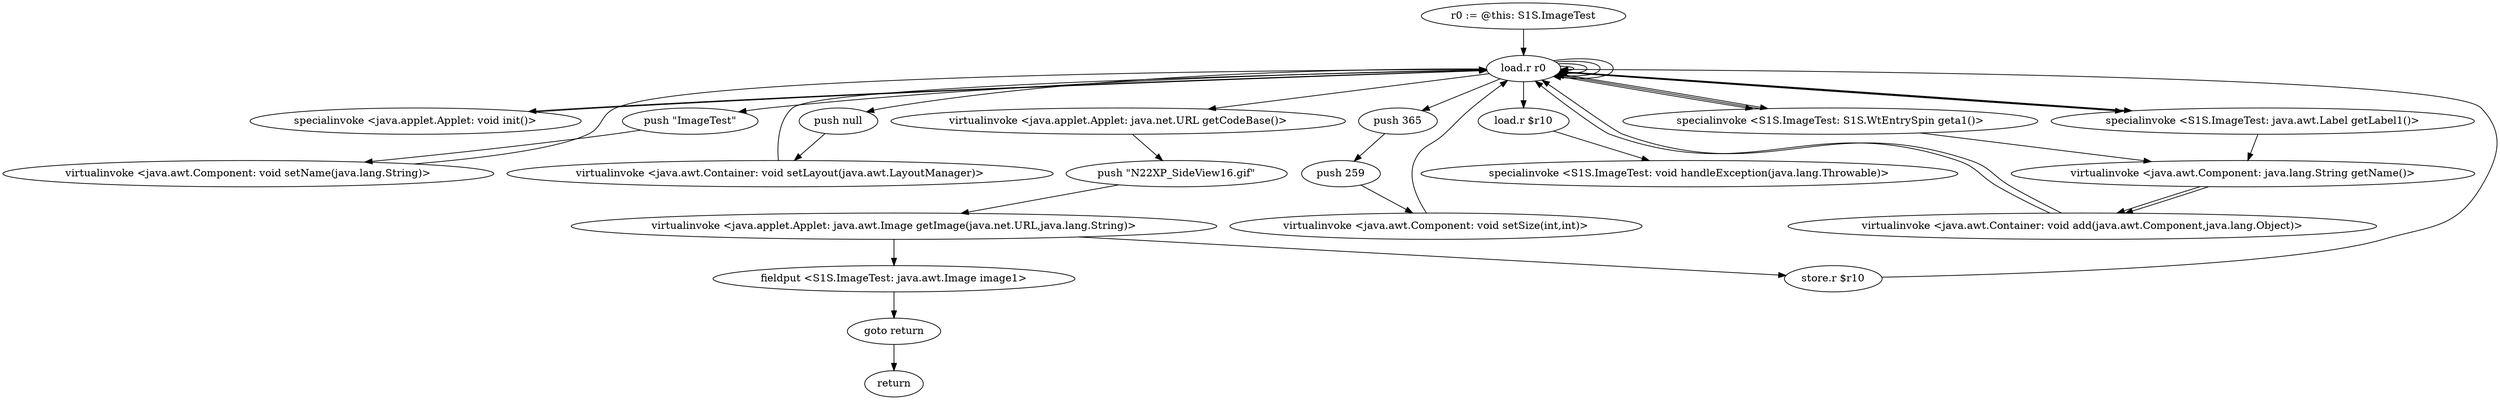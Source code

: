 digraph "" {
    "r0 := @this: S1S.ImageTest"
    "load.r r0"
    "r0 := @this: S1S.ImageTest"->"load.r r0";
    "specialinvoke <java.applet.Applet: void init()>"
    "load.r r0"->"specialinvoke <java.applet.Applet: void init()>";
    "specialinvoke <java.applet.Applet: void init()>"->"load.r r0";
    "push \"ImageTest\""
    "load.r r0"->"push \"ImageTest\"";
    "virtualinvoke <java.awt.Component: void setName(java.lang.String)>"
    "push \"ImageTest\""->"virtualinvoke <java.awt.Component: void setName(java.lang.String)>";
    "virtualinvoke <java.awt.Component: void setName(java.lang.String)>"->"load.r r0";
    "push null"
    "load.r r0"->"push null";
    "virtualinvoke <java.awt.Container: void setLayout(java.awt.LayoutManager)>"
    "push null"->"virtualinvoke <java.awt.Container: void setLayout(java.awt.LayoutManager)>";
    "virtualinvoke <java.awt.Container: void setLayout(java.awt.LayoutManager)>"->"load.r r0";
    "push 365"
    "load.r r0"->"push 365";
    "push 259"
    "push 365"->"push 259";
    "virtualinvoke <java.awt.Component: void setSize(int,int)>"
    "push 259"->"virtualinvoke <java.awt.Component: void setSize(int,int)>";
    "virtualinvoke <java.awt.Component: void setSize(int,int)>"->"load.r r0";
    "load.r r0"->"load.r r0";
    "specialinvoke <S1S.ImageTest: java.awt.Label getLabel1()>"
    "load.r r0"->"specialinvoke <S1S.ImageTest: java.awt.Label getLabel1()>";
    "specialinvoke <S1S.ImageTest: java.awt.Label getLabel1()>"->"load.r r0";
    "load.r r0"->"specialinvoke <S1S.ImageTest: java.awt.Label getLabel1()>";
    "virtualinvoke <java.awt.Component: java.lang.String getName()>"
    "specialinvoke <S1S.ImageTest: java.awt.Label getLabel1()>"->"virtualinvoke <java.awt.Component: java.lang.String getName()>";
    "virtualinvoke <java.awt.Container: void add(java.awt.Component,java.lang.Object)>"
    "virtualinvoke <java.awt.Component: java.lang.String getName()>"->"virtualinvoke <java.awt.Container: void add(java.awt.Component,java.lang.Object)>";
    "virtualinvoke <java.awt.Container: void add(java.awt.Component,java.lang.Object)>"->"load.r r0";
    "load.r r0"->"load.r r0";
    "specialinvoke <S1S.ImageTest: S1S.WtEntrySpin geta1()>"
    "load.r r0"->"specialinvoke <S1S.ImageTest: S1S.WtEntrySpin geta1()>";
    "specialinvoke <S1S.ImageTest: S1S.WtEntrySpin geta1()>"->"load.r r0";
    "load.r r0"->"specialinvoke <S1S.ImageTest: S1S.WtEntrySpin geta1()>";
    "specialinvoke <S1S.ImageTest: S1S.WtEntrySpin geta1()>"->"virtualinvoke <java.awt.Component: java.lang.String getName()>";
    "virtualinvoke <java.awt.Component: java.lang.String getName()>"->"virtualinvoke <java.awt.Container: void add(java.awt.Component,java.lang.Object)>";
    "virtualinvoke <java.awt.Container: void add(java.awt.Component,java.lang.Object)>"->"load.r r0";
    "load.r r0"->"load.r r0";
    "load.r r0"->"load.r r0";
    "virtualinvoke <java.applet.Applet: java.net.URL getCodeBase()>"
    "load.r r0"->"virtualinvoke <java.applet.Applet: java.net.URL getCodeBase()>";
    "push \"N22XP_SideView16.gif\""
    "virtualinvoke <java.applet.Applet: java.net.URL getCodeBase()>"->"push \"N22XP_SideView16.gif\"";
    "virtualinvoke <java.applet.Applet: java.awt.Image getImage(java.net.URL,java.lang.String)>"
    "push \"N22XP_SideView16.gif\""->"virtualinvoke <java.applet.Applet: java.awt.Image getImage(java.net.URL,java.lang.String)>";
    "fieldput <S1S.ImageTest: java.awt.Image image1>"
    "virtualinvoke <java.applet.Applet: java.awt.Image getImage(java.net.URL,java.lang.String)>"->"fieldput <S1S.ImageTest: java.awt.Image image1>";
    "goto return"
    "fieldput <S1S.ImageTest: java.awt.Image image1>"->"goto return";
    "return"
    "goto return"->"return";
    "store.r $r10"
    "virtualinvoke <java.applet.Applet: java.awt.Image getImage(java.net.URL,java.lang.String)>"->"store.r $r10";
    "store.r $r10"->"load.r r0";
    "load.r $r10"
    "load.r r0"->"load.r $r10";
    "specialinvoke <S1S.ImageTest: void handleException(java.lang.Throwable)>"
    "load.r $r10"->"specialinvoke <S1S.ImageTest: void handleException(java.lang.Throwable)>";
}
